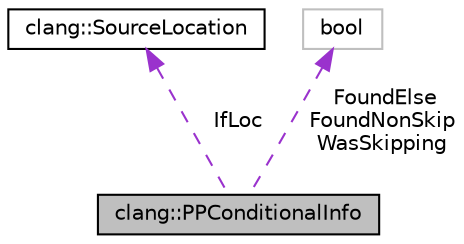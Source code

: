 digraph "clang::PPConditionalInfo"
{
 // LATEX_PDF_SIZE
  bgcolor="transparent";
  edge [fontname="Helvetica",fontsize="10",labelfontname="Helvetica",labelfontsize="10"];
  node [fontname="Helvetica",fontsize="10",shape=record];
  Node1 [label="clang::PPConditionalInfo",height=0.2,width=0.4,color="black", fillcolor="grey75", style="filled", fontcolor="black",tooltip="Information about the conditional stack (#if directives) currently active."];
  Node2 -> Node1 [dir="back",color="darkorchid3",fontsize="10",style="dashed",label=" IfLoc" ,fontname="Helvetica"];
  Node2 [label="clang::SourceLocation",height=0.2,width=0.4,color="black",URL="$classclang_1_1SourceLocation.html",tooltip="Encodes a location in the source."];
  Node3 -> Node1 [dir="back",color="darkorchid3",fontsize="10",style="dashed",label=" FoundElse\nFoundNonSkip\nWasSkipping" ,fontname="Helvetica"];
  Node3 [label="bool",height=0.2,width=0.4,color="grey75",tooltip=" "];
}
